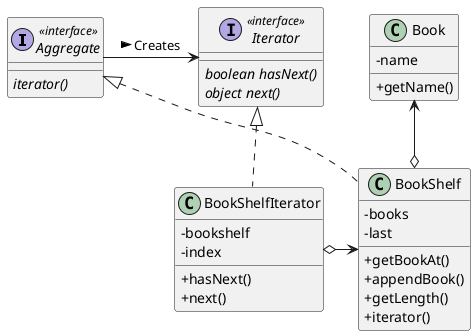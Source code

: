 @startuml
skinparam classAttributeIconSize 0
interface Aggregate << interface >>{
    {abstract} iterator()
}
interface Iterator << interface >>{
    {abstract} boolean hasNext()
    {abstract} object next()
}
class Book{
    -name

    +getName()
}
class BookShelf{
    -books
    -last

    +getBookAt()
    +appendBook()
    +getLength()
    +iterator()
}
class BookShelfIterator{
    -bookshelf
    -index

    +hasNext()
    +next()

}
Aggregate <|.down. BookShelf
Book <-down-o BookShelf
BookShelf <-left-o BookShelfIterator
Iterator <|.down. BookShelfIterator
Aggregate -> Iterator : Creates >
@enduml